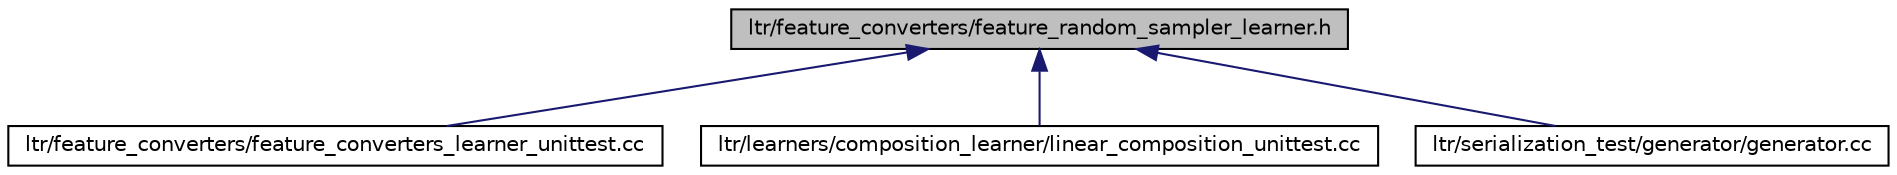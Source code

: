 digraph G
{
  edge [fontname="Helvetica",fontsize="10",labelfontname="Helvetica",labelfontsize="10"];
  node [fontname="Helvetica",fontsize="10",shape=record];
  Node1 [label="ltr/feature_converters/feature_random_sampler_learner.h",height=0.2,width=0.4,color="black", fillcolor="grey75", style="filled" fontcolor="black"];
  Node1 -> Node2 [dir="back",color="midnightblue",fontsize="10",style="solid",fontname="Helvetica"];
  Node2 [label="ltr/feature_converters/feature_converters_learner_unittest.cc",height=0.2,width=0.4,color="black", fillcolor="white", style="filled",URL="$feature__converters__learner__unittest_8cc.html"];
  Node1 -> Node3 [dir="back",color="midnightblue",fontsize="10",style="solid",fontname="Helvetica"];
  Node3 [label="ltr/learners/composition_learner/linear_composition_unittest.cc",height=0.2,width=0.4,color="black", fillcolor="white", style="filled",URL="$linear__composition__unittest_8cc.html"];
  Node1 -> Node4 [dir="back",color="midnightblue",fontsize="10",style="solid",fontname="Helvetica"];
  Node4 [label="ltr/serialization_test/generator/generator.cc",height=0.2,width=0.4,color="black", fillcolor="white", style="filled",URL="$generator_8cc.html"];
}
